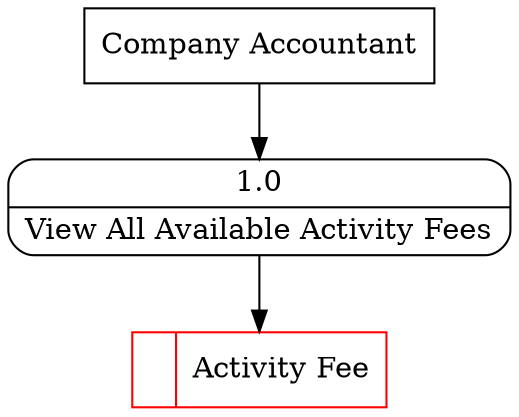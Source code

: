digraph dfd2{ 
node[shape=record]
200 [label="<f0>  |<f1> Activity Fee " color=red];
201 [label="Company Accountant" shape=box];
202 [label="{<f0> 1.0|<f1> View All Available Activity Fees }" shape=Mrecord];
201 -> 202
202 -> 200
}